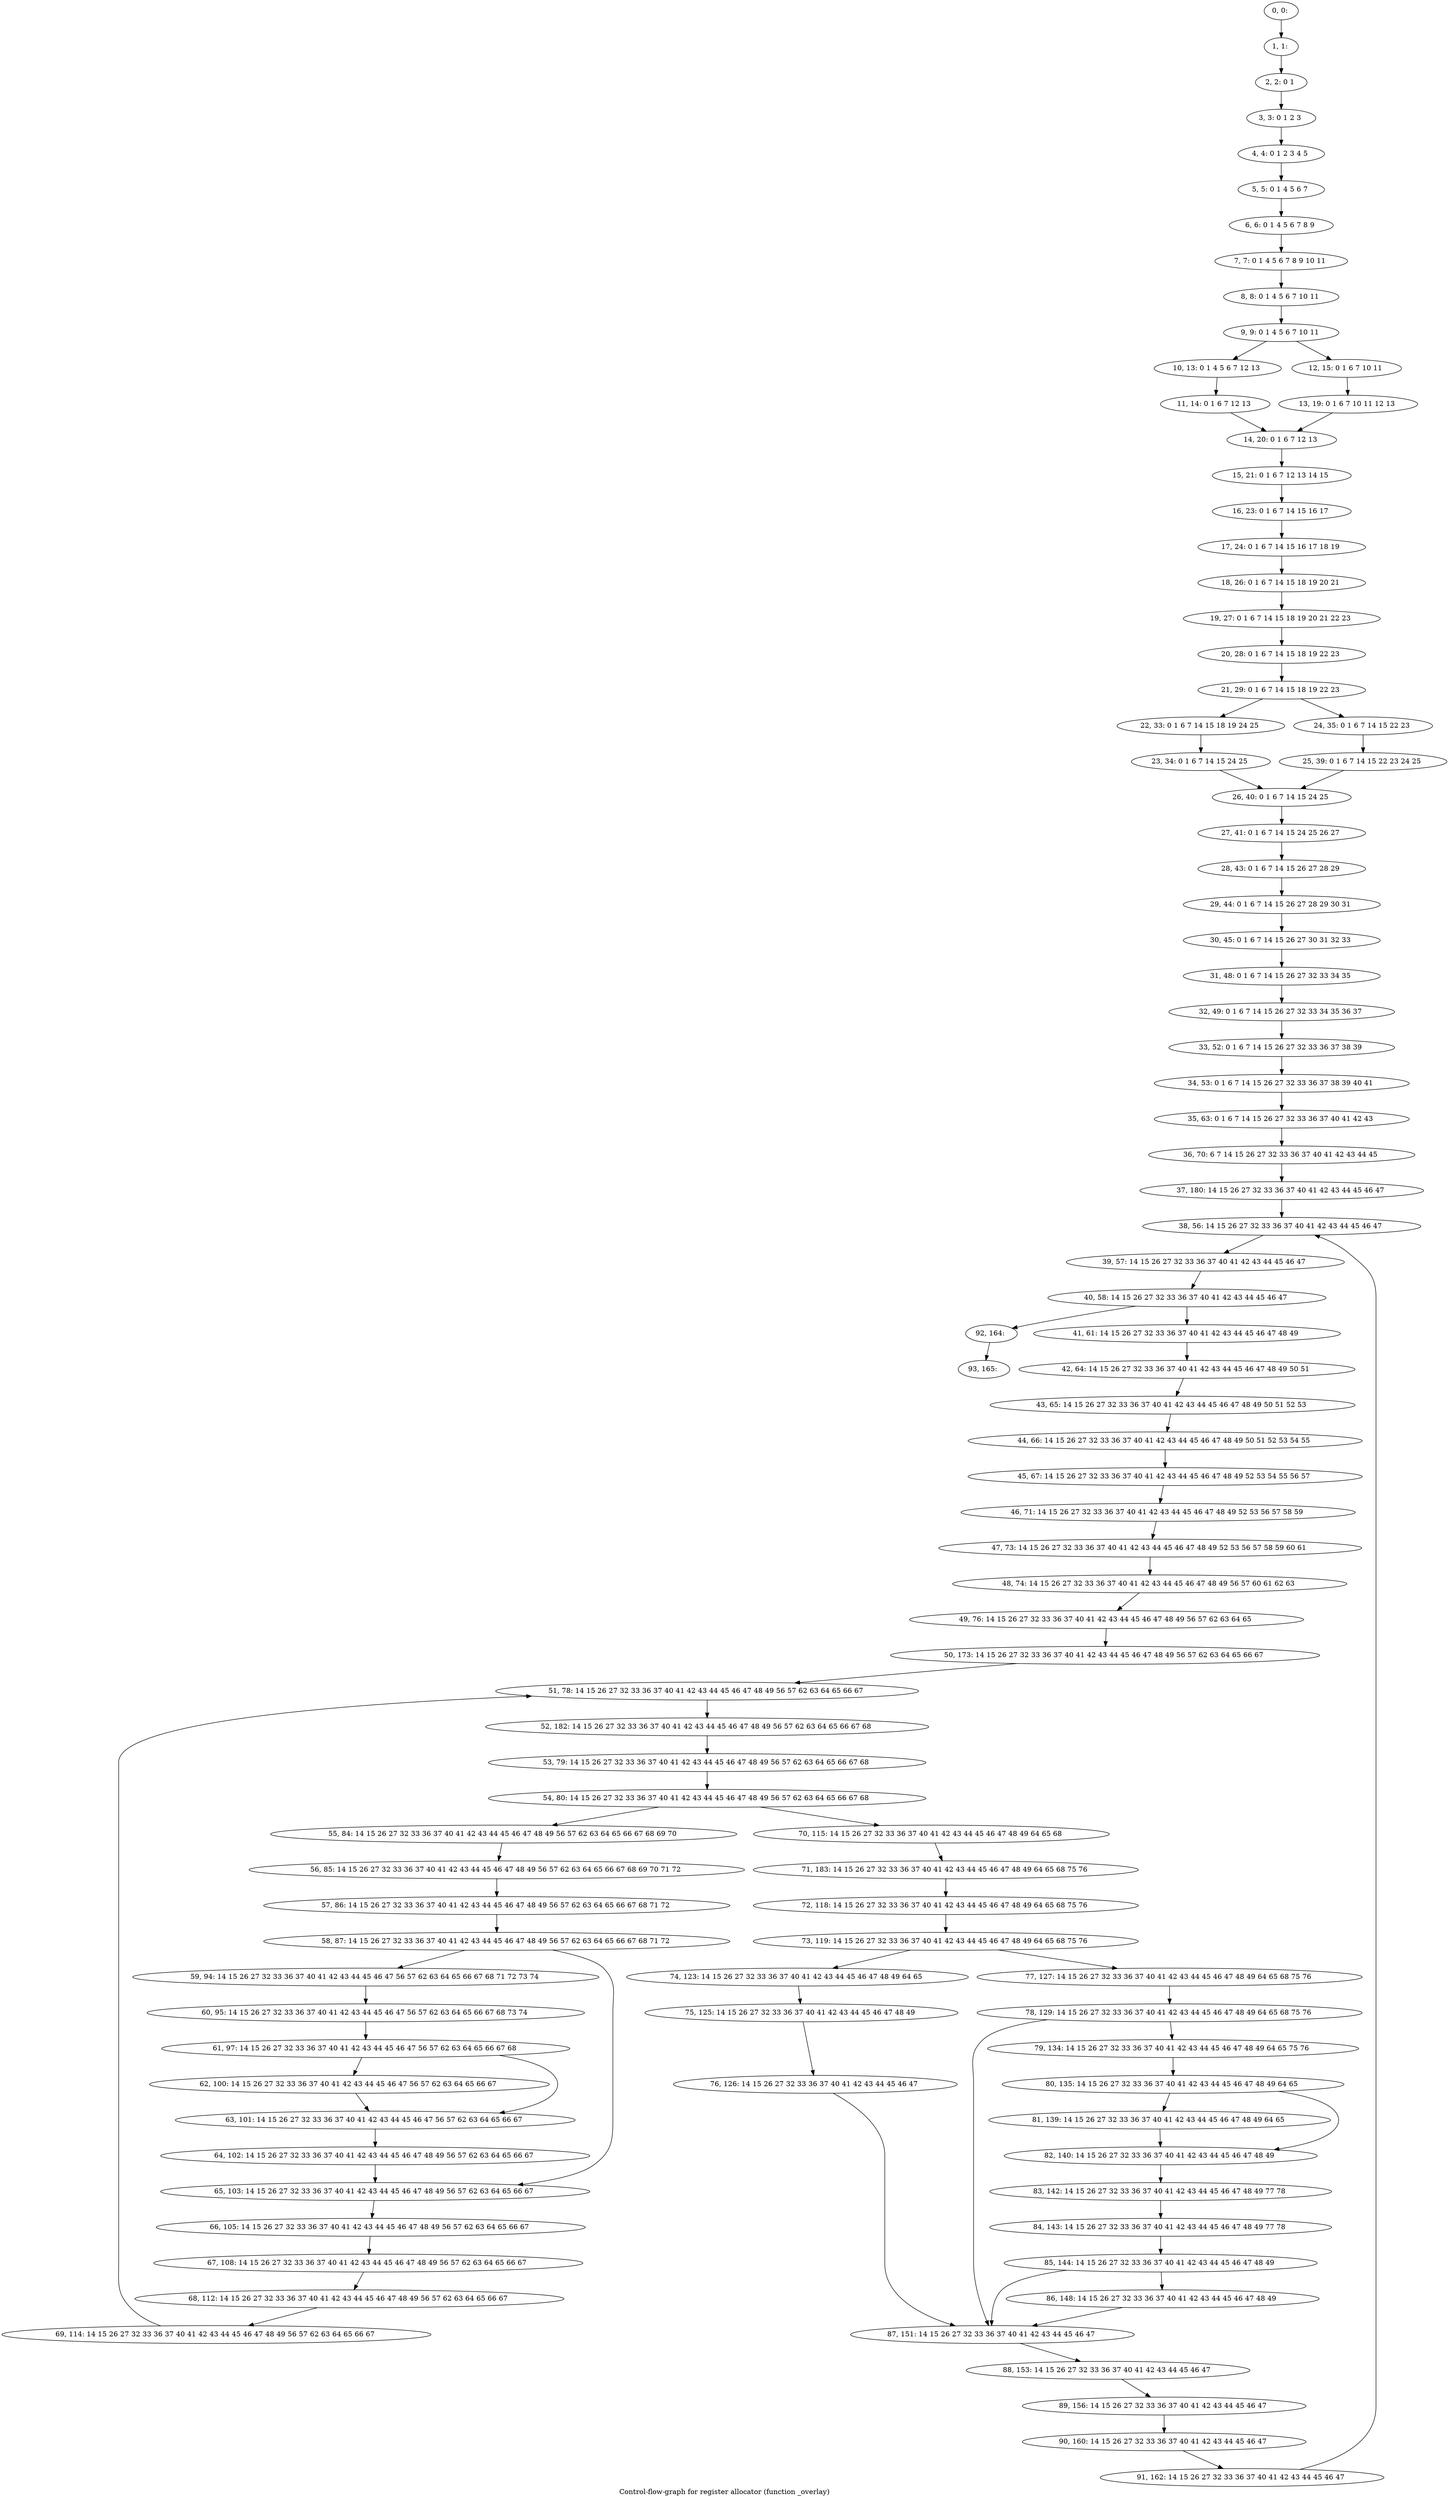 digraph G {
graph [label="Control-flow-graph for register allocator (function _overlay)"]
0[label="0, 0: "];
1[label="1, 1: "];
2[label="2, 2: 0 1 "];
3[label="3, 3: 0 1 2 3 "];
4[label="4, 4: 0 1 2 3 4 5 "];
5[label="5, 5: 0 1 4 5 6 7 "];
6[label="6, 6: 0 1 4 5 6 7 8 9 "];
7[label="7, 7: 0 1 4 5 6 7 8 9 10 11 "];
8[label="8, 8: 0 1 4 5 6 7 10 11 "];
9[label="9, 9: 0 1 4 5 6 7 10 11 "];
10[label="10, 13: 0 1 4 5 6 7 12 13 "];
11[label="11, 14: 0 1 6 7 12 13 "];
12[label="12, 15: 0 1 6 7 10 11 "];
13[label="13, 19: 0 1 6 7 10 11 12 13 "];
14[label="14, 20: 0 1 6 7 12 13 "];
15[label="15, 21: 0 1 6 7 12 13 14 15 "];
16[label="16, 23: 0 1 6 7 14 15 16 17 "];
17[label="17, 24: 0 1 6 7 14 15 16 17 18 19 "];
18[label="18, 26: 0 1 6 7 14 15 18 19 20 21 "];
19[label="19, 27: 0 1 6 7 14 15 18 19 20 21 22 23 "];
20[label="20, 28: 0 1 6 7 14 15 18 19 22 23 "];
21[label="21, 29: 0 1 6 7 14 15 18 19 22 23 "];
22[label="22, 33: 0 1 6 7 14 15 18 19 24 25 "];
23[label="23, 34: 0 1 6 7 14 15 24 25 "];
24[label="24, 35: 0 1 6 7 14 15 22 23 "];
25[label="25, 39: 0 1 6 7 14 15 22 23 24 25 "];
26[label="26, 40: 0 1 6 7 14 15 24 25 "];
27[label="27, 41: 0 1 6 7 14 15 24 25 26 27 "];
28[label="28, 43: 0 1 6 7 14 15 26 27 28 29 "];
29[label="29, 44: 0 1 6 7 14 15 26 27 28 29 30 31 "];
30[label="30, 45: 0 1 6 7 14 15 26 27 30 31 32 33 "];
31[label="31, 48: 0 1 6 7 14 15 26 27 32 33 34 35 "];
32[label="32, 49: 0 1 6 7 14 15 26 27 32 33 34 35 36 37 "];
33[label="33, 52: 0 1 6 7 14 15 26 27 32 33 36 37 38 39 "];
34[label="34, 53: 0 1 6 7 14 15 26 27 32 33 36 37 38 39 40 41 "];
35[label="35, 63: 0 1 6 7 14 15 26 27 32 33 36 37 40 41 42 43 "];
36[label="36, 70: 6 7 14 15 26 27 32 33 36 37 40 41 42 43 44 45 "];
37[label="37, 180: 14 15 26 27 32 33 36 37 40 41 42 43 44 45 46 47 "];
38[label="38, 56: 14 15 26 27 32 33 36 37 40 41 42 43 44 45 46 47 "];
39[label="39, 57: 14 15 26 27 32 33 36 37 40 41 42 43 44 45 46 47 "];
40[label="40, 58: 14 15 26 27 32 33 36 37 40 41 42 43 44 45 46 47 "];
41[label="41, 61: 14 15 26 27 32 33 36 37 40 41 42 43 44 45 46 47 48 49 "];
42[label="42, 64: 14 15 26 27 32 33 36 37 40 41 42 43 44 45 46 47 48 49 50 51 "];
43[label="43, 65: 14 15 26 27 32 33 36 37 40 41 42 43 44 45 46 47 48 49 50 51 52 53 "];
44[label="44, 66: 14 15 26 27 32 33 36 37 40 41 42 43 44 45 46 47 48 49 50 51 52 53 54 55 "];
45[label="45, 67: 14 15 26 27 32 33 36 37 40 41 42 43 44 45 46 47 48 49 52 53 54 55 56 57 "];
46[label="46, 71: 14 15 26 27 32 33 36 37 40 41 42 43 44 45 46 47 48 49 52 53 56 57 58 59 "];
47[label="47, 73: 14 15 26 27 32 33 36 37 40 41 42 43 44 45 46 47 48 49 52 53 56 57 58 59 60 61 "];
48[label="48, 74: 14 15 26 27 32 33 36 37 40 41 42 43 44 45 46 47 48 49 56 57 60 61 62 63 "];
49[label="49, 76: 14 15 26 27 32 33 36 37 40 41 42 43 44 45 46 47 48 49 56 57 62 63 64 65 "];
50[label="50, 173: 14 15 26 27 32 33 36 37 40 41 42 43 44 45 46 47 48 49 56 57 62 63 64 65 66 67 "];
51[label="51, 78: 14 15 26 27 32 33 36 37 40 41 42 43 44 45 46 47 48 49 56 57 62 63 64 65 66 67 "];
52[label="52, 182: 14 15 26 27 32 33 36 37 40 41 42 43 44 45 46 47 48 49 56 57 62 63 64 65 66 67 68 "];
53[label="53, 79: 14 15 26 27 32 33 36 37 40 41 42 43 44 45 46 47 48 49 56 57 62 63 64 65 66 67 68 "];
54[label="54, 80: 14 15 26 27 32 33 36 37 40 41 42 43 44 45 46 47 48 49 56 57 62 63 64 65 66 67 68 "];
55[label="55, 84: 14 15 26 27 32 33 36 37 40 41 42 43 44 45 46 47 48 49 56 57 62 63 64 65 66 67 68 69 70 "];
56[label="56, 85: 14 15 26 27 32 33 36 37 40 41 42 43 44 45 46 47 48 49 56 57 62 63 64 65 66 67 68 69 70 71 72 "];
57[label="57, 86: 14 15 26 27 32 33 36 37 40 41 42 43 44 45 46 47 48 49 56 57 62 63 64 65 66 67 68 71 72 "];
58[label="58, 87: 14 15 26 27 32 33 36 37 40 41 42 43 44 45 46 47 48 49 56 57 62 63 64 65 66 67 68 71 72 "];
59[label="59, 94: 14 15 26 27 32 33 36 37 40 41 42 43 44 45 46 47 56 57 62 63 64 65 66 67 68 71 72 73 74 "];
60[label="60, 95: 14 15 26 27 32 33 36 37 40 41 42 43 44 45 46 47 56 57 62 63 64 65 66 67 68 73 74 "];
61[label="61, 97: 14 15 26 27 32 33 36 37 40 41 42 43 44 45 46 47 56 57 62 63 64 65 66 67 68 "];
62[label="62, 100: 14 15 26 27 32 33 36 37 40 41 42 43 44 45 46 47 56 57 62 63 64 65 66 67 "];
63[label="63, 101: 14 15 26 27 32 33 36 37 40 41 42 43 44 45 46 47 56 57 62 63 64 65 66 67 "];
64[label="64, 102: 14 15 26 27 32 33 36 37 40 41 42 43 44 45 46 47 48 49 56 57 62 63 64 65 66 67 "];
65[label="65, 103: 14 15 26 27 32 33 36 37 40 41 42 43 44 45 46 47 48 49 56 57 62 63 64 65 66 67 "];
66[label="66, 105: 14 15 26 27 32 33 36 37 40 41 42 43 44 45 46 47 48 49 56 57 62 63 64 65 66 67 "];
67[label="67, 108: 14 15 26 27 32 33 36 37 40 41 42 43 44 45 46 47 48 49 56 57 62 63 64 65 66 67 "];
68[label="68, 112: 14 15 26 27 32 33 36 37 40 41 42 43 44 45 46 47 48 49 56 57 62 63 64 65 66 67 "];
69[label="69, 114: 14 15 26 27 32 33 36 37 40 41 42 43 44 45 46 47 48 49 56 57 62 63 64 65 66 67 "];
70[label="70, 115: 14 15 26 27 32 33 36 37 40 41 42 43 44 45 46 47 48 49 64 65 68 "];
71[label="71, 183: 14 15 26 27 32 33 36 37 40 41 42 43 44 45 46 47 48 49 64 65 68 75 76 "];
72[label="72, 118: 14 15 26 27 32 33 36 37 40 41 42 43 44 45 46 47 48 49 64 65 68 75 76 "];
73[label="73, 119: 14 15 26 27 32 33 36 37 40 41 42 43 44 45 46 47 48 49 64 65 68 75 76 "];
74[label="74, 123: 14 15 26 27 32 33 36 37 40 41 42 43 44 45 46 47 48 49 64 65 "];
75[label="75, 125: 14 15 26 27 32 33 36 37 40 41 42 43 44 45 46 47 48 49 "];
76[label="76, 126: 14 15 26 27 32 33 36 37 40 41 42 43 44 45 46 47 "];
77[label="77, 127: 14 15 26 27 32 33 36 37 40 41 42 43 44 45 46 47 48 49 64 65 68 75 76 "];
78[label="78, 129: 14 15 26 27 32 33 36 37 40 41 42 43 44 45 46 47 48 49 64 65 68 75 76 "];
79[label="79, 134: 14 15 26 27 32 33 36 37 40 41 42 43 44 45 46 47 48 49 64 65 75 76 "];
80[label="80, 135: 14 15 26 27 32 33 36 37 40 41 42 43 44 45 46 47 48 49 64 65 "];
81[label="81, 139: 14 15 26 27 32 33 36 37 40 41 42 43 44 45 46 47 48 49 64 65 "];
82[label="82, 140: 14 15 26 27 32 33 36 37 40 41 42 43 44 45 46 47 48 49 "];
83[label="83, 142: 14 15 26 27 32 33 36 37 40 41 42 43 44 45 46 47 48 49 77 78 "];
84[label="84, 143: 14 15 26 27 32 33 36 37 40 41 42 43 44 45 46 47 48 49 77 78 "];
85[label="85, 144: 14 15 26 27 32 33 36 37 40 41 42 43 44 45 46 47 48 49 "];
86[label="86, 148: 14 15 26 27 32 33 36 37 40 41 42 43 44 45 46 47 48 49 "];
87[label="87, 151: 14 15 26 27 32 33 36 37 40 41 42 43 44 45 46 47 "];
88[label="88, 153: 14 15 26 27 32 33 36 37 40 41 42 43 44 45 46 47 "];
89[label="89, 156: 14 15 26 27 32 33 36 37 40 41 42 43 44 45 46 47 "];
90[label="90, 160: 14 15 26 27 32 33 36 37 40 41 42 43 44 45 46 47 "];
91[label="91, 162: 14 15 26 27 32 33 36 37 40 41 42 43 44 45 46 47 "];
92[label="92, 164: "];
93[label="93, 165: "];
0->1 ;
1->2 ;
2->3 ;
3->4 ;
4->5 ;
5->6 ;
6->7 ;
7->8 ;
8->9 ;
9->10 ;
9->12 ;
10->11 ;
11->14 ;
12->13 ;
13->14 ;
14->15 ;
15->16 ;
16->17 ;
17->18 ;
18->19 ;
19->20 ;
20->21 ;
21->22 ;
21->24 ;
22->23 ;
23->26 ;
24->25 ;
25->26 ;
26->27 ;
27->28 ;
28->29 ;
29->30 ;
30->31 ;
31->32 ;
32->33 ;
33->34 ;
34->35 ;
35->36 ;
36->37 ;
37->38 ;
38->39 ;
39->40 ;
40->41 ;
40->92 ;
41->42 ;
42->43 ;
43->44 ;
44->45 ;
45->46 ;
46->47 ;
47->48 ;
48->49 ;
49->50 ;
50->51 ;
51->52 ;
52->53 ;
53->54 ;
54->55 ;
54->70 ;
55->56 ;
56->57 ;
57->58 ;
58->59 ;
58->65 ;
59->60 ;
60->61 ;
61->62 ;
61->63 ;
62->63 ;
63->64 ;
64->65 ;
65->66 ;
66->67 ;
67->68 ;
68->69 ;
69->51 ;
70->71 ;
71->72 ;
72->73 ;
73->74 ;
73->77 ;
74->75 ;
75->76 ;
76->87 ;
77->78 ;
78->79 ;
78->87 ;
79->80 ;
80->81 ;
80->82 ;
81->82 ;
82->83 ;
83->84 ;
84->85 ;
85->86 ;
85->87 ;
86->87 ;
87->88 ;
88->89 ;
89->90 ;
90->91 ;
91->38 ;
92->93 ;
}
